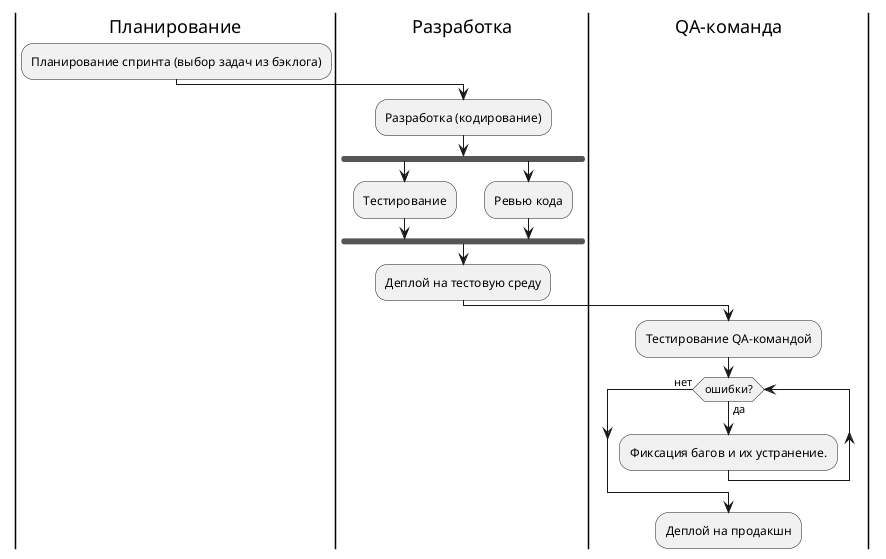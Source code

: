 @startuml
|Планирование|

:Планирование спринта (выбор задач из бэклога);
|Разработка|
:Разработка (кодирование);
fork
    :Тестирование;
fork again
    :Ревью кода;
end fork
:Деплой на тестовую среду;
|QA-команда|
:Тестирование QA-командой;
while (ошибки?) is (да)

  :Фиксация багов и их устранение.;

endwhile (нет)

:Деплой на продакшн;

@enduml
